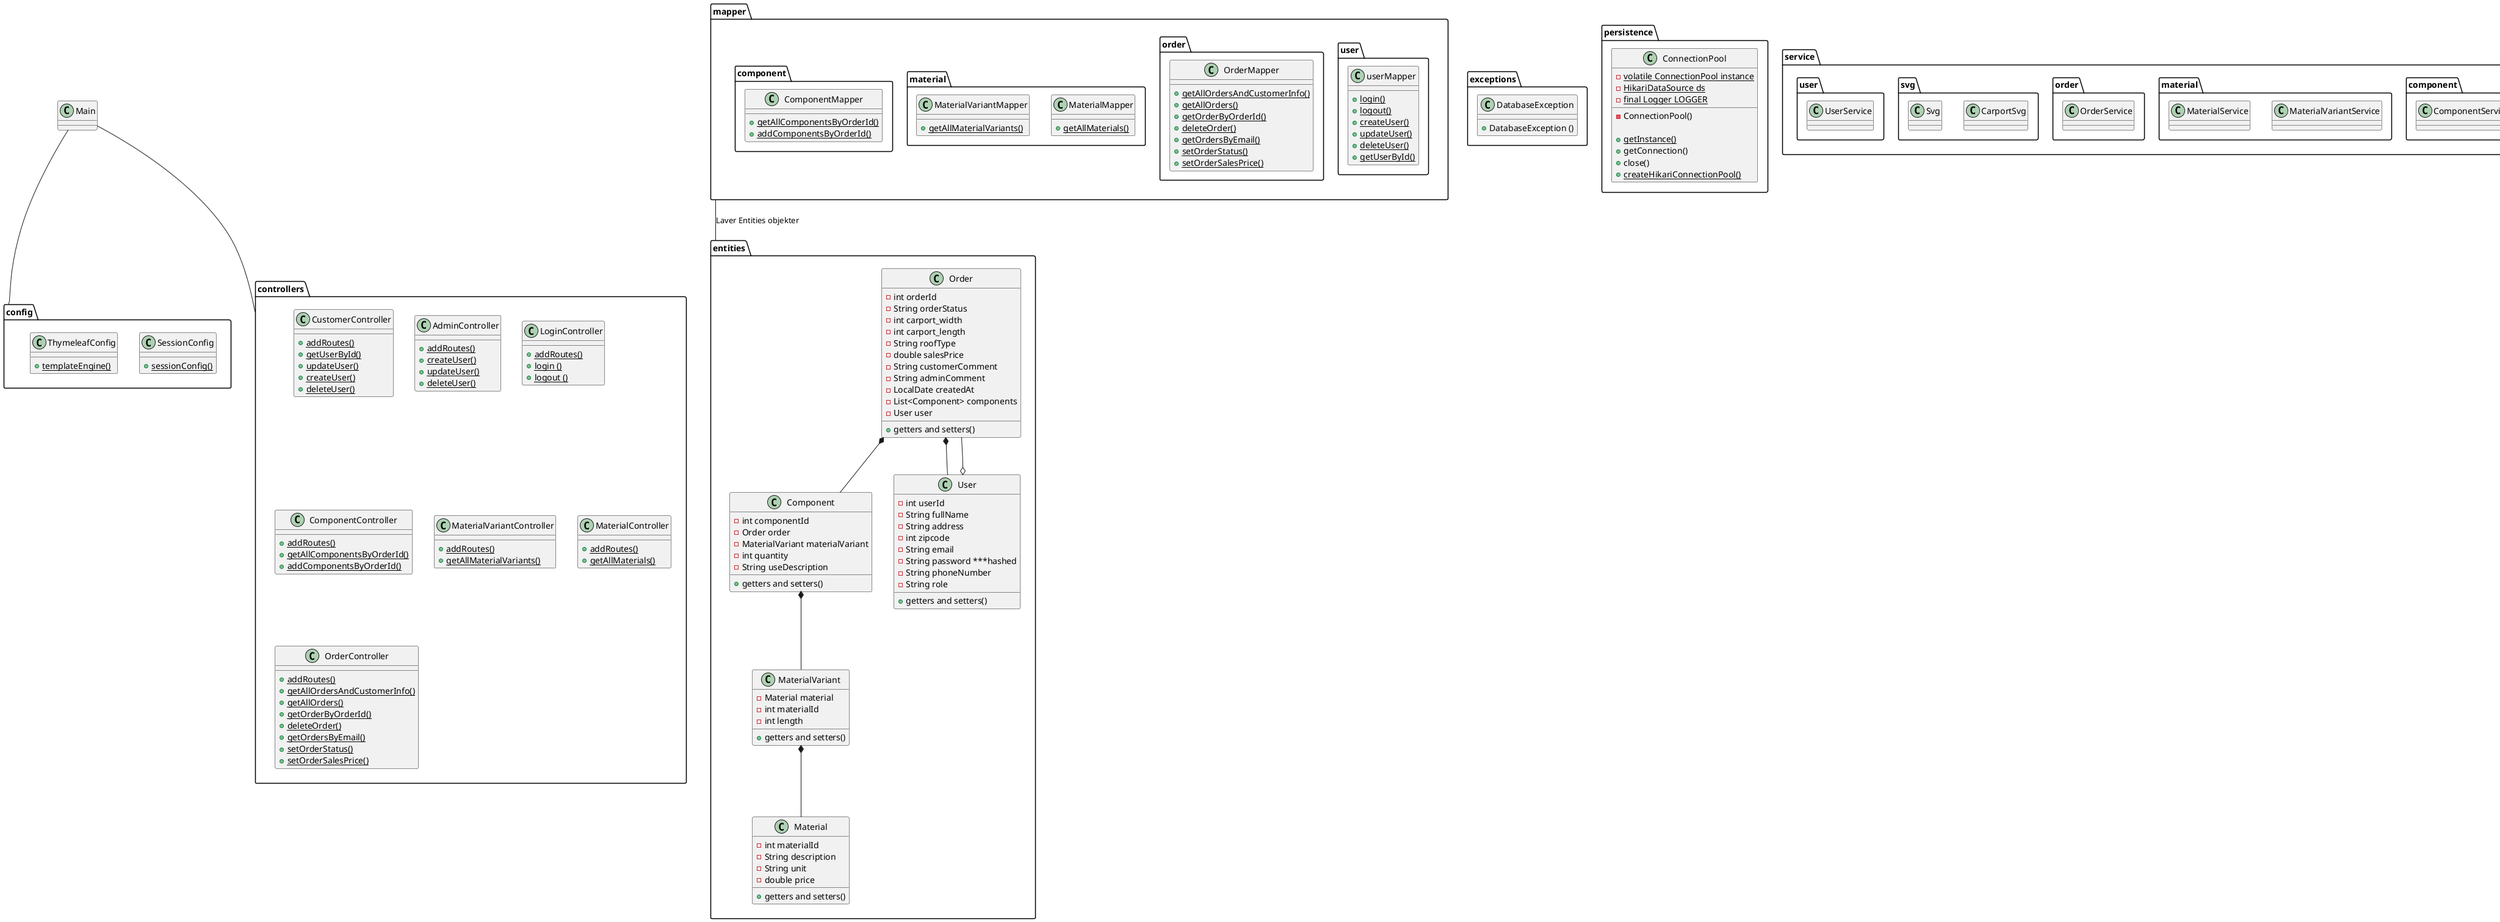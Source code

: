 @startuml
'https://plantuml.com/sequence-diagram

class Main {
}


package "config"{

 class SessionConfig {
     + {static} sessionConfig()
     }
 class ThymeleafConfig{
    + {static} templateEngine()
    }
}

package "controllers"{

class CustomerController {
+ {static} addRoutes()
+ {static} getUserById()
+ {static} updateUser()
+ {static} createUser()
+ {static} deleteUser()
}

class AdminController {
+ {static} addRoutes()
+ {static} createUser()
+ {static} updateUser()
+ {static} deleteUser()
}

class LoginController {
+ {static} addRoutes()
+ {static} login ()
+ {static} logout ()
}

class ComponentController {
+ {static} addRoutes()
+ {static} getAllComponentsByOrderId()
+ {static} addComponentsByOrderId()
}

class MaterialVariantController {
+ {static} addRoutes()
+ {static} getAllMaterialVariants()
}

class MaterialController {
+ {static} addRoutes()
+ {static} getAllMaterials()
}

class OrderController {
+ {static} addRoutes()
+ {static} getAllOrdersAndCustomerInfo()
+ {static} getAllOrders()
+ {static} getOrderByOrderId()
+ {static} deleteOrder()
+ {static} getOrdersByEmail()
+ {static} setOrderStatus()
+ {static} setOrderSalesPrice()
}
}

package "entities"{
class Component {
- int componentId
- Order order
- MaterialVariant materialVariant
- int quantity
- String useDescription

+ getters and setters()
}

class Material {
- int materialId
- String description
- String unit
- double price

+ getters and setters()
}

class MaterialVariant {
- Material material
- int materialId
- int length

+ getters and setters()
}

class Order {
- int orderId
- String orderStatus
- int carport_width
- int carport_length
- String roofType
- double salesPrice
- String customerComment
- String adminComment
- LocalDate createdAt
- List<Component> components
- User user

+ getters and setters()
}

class User {
- int userId
- String fullName
- String address
- int zipcode
- String email
- String password ***hashed
- String phoneNumber
- String role

+ getters and setters()
}


}

package "exceptions"{
     class DatabaseException {
     + DatabaseException ()
      }
}


package "mapper"{

package "user" {
class userMapper {
+ {static} login()
+ {static} logout()
+ {static} createUser()
+ {static} updateUser()
+ {static} deleteUser()
+ {static} getUserById()
}
}

package "order" {
class OrderMapper {
 + {static} getAllOrdersAndCustomerInfo()
 + {static} getAllOrders()
 + {static} getOrderByOrderId()
 + {static} deleteOrder()
 + {static} getOrdersByEmail()
 + {static} setOrderStatus()
 + {static} setOrderSalesPrice()
}
}

package "material" {
class MaterialMapper {
+ {static} getAllMaterials()
}

class MaterialVariantMapper {
+ {static} getAllMaterialVariants()
}
}

package "component" {
class ComponentMapper {
+ {static} getAllComponentsByOrderId()
+ {static} addComponentsByOrderId()
}
}
}




package "persistence"{
 class ConnectionPool {
- {static} volatile ConnectionPool instance
- {static} HikariDataSource ds
- {static} final Logger LOGGER

- ConnectionPool()

+ {static} getInstance()
+ getConnection()
+ close()
+ {static} createHikariConnectionPool()
}
}





package "service"{

package "component" {
class ComponentService {
}

}

package "material" {
class MaterialVariantService {
}

class MaterialService {
}

}

package "order" {
class OrderService {

}
}

package "svg" {
class CarportSvg {
}

class Svg {
}
}

package "user" {
class UserService {
}
}

}

Main -- "controllers"
Main -- "config"

"mapper" -- "entities": Laver Entities objekter


'Entitetsrelationer:'
User o-- Order
Order *-- User
Order *-- Component
Component *-- MaterialVariant
MaterialVariant *-- Material


@enduml

implements ..|>
extends <|-- (is-a)
composition *-- (must-have)
Aggregation o-- (can-have)
Associering <--
